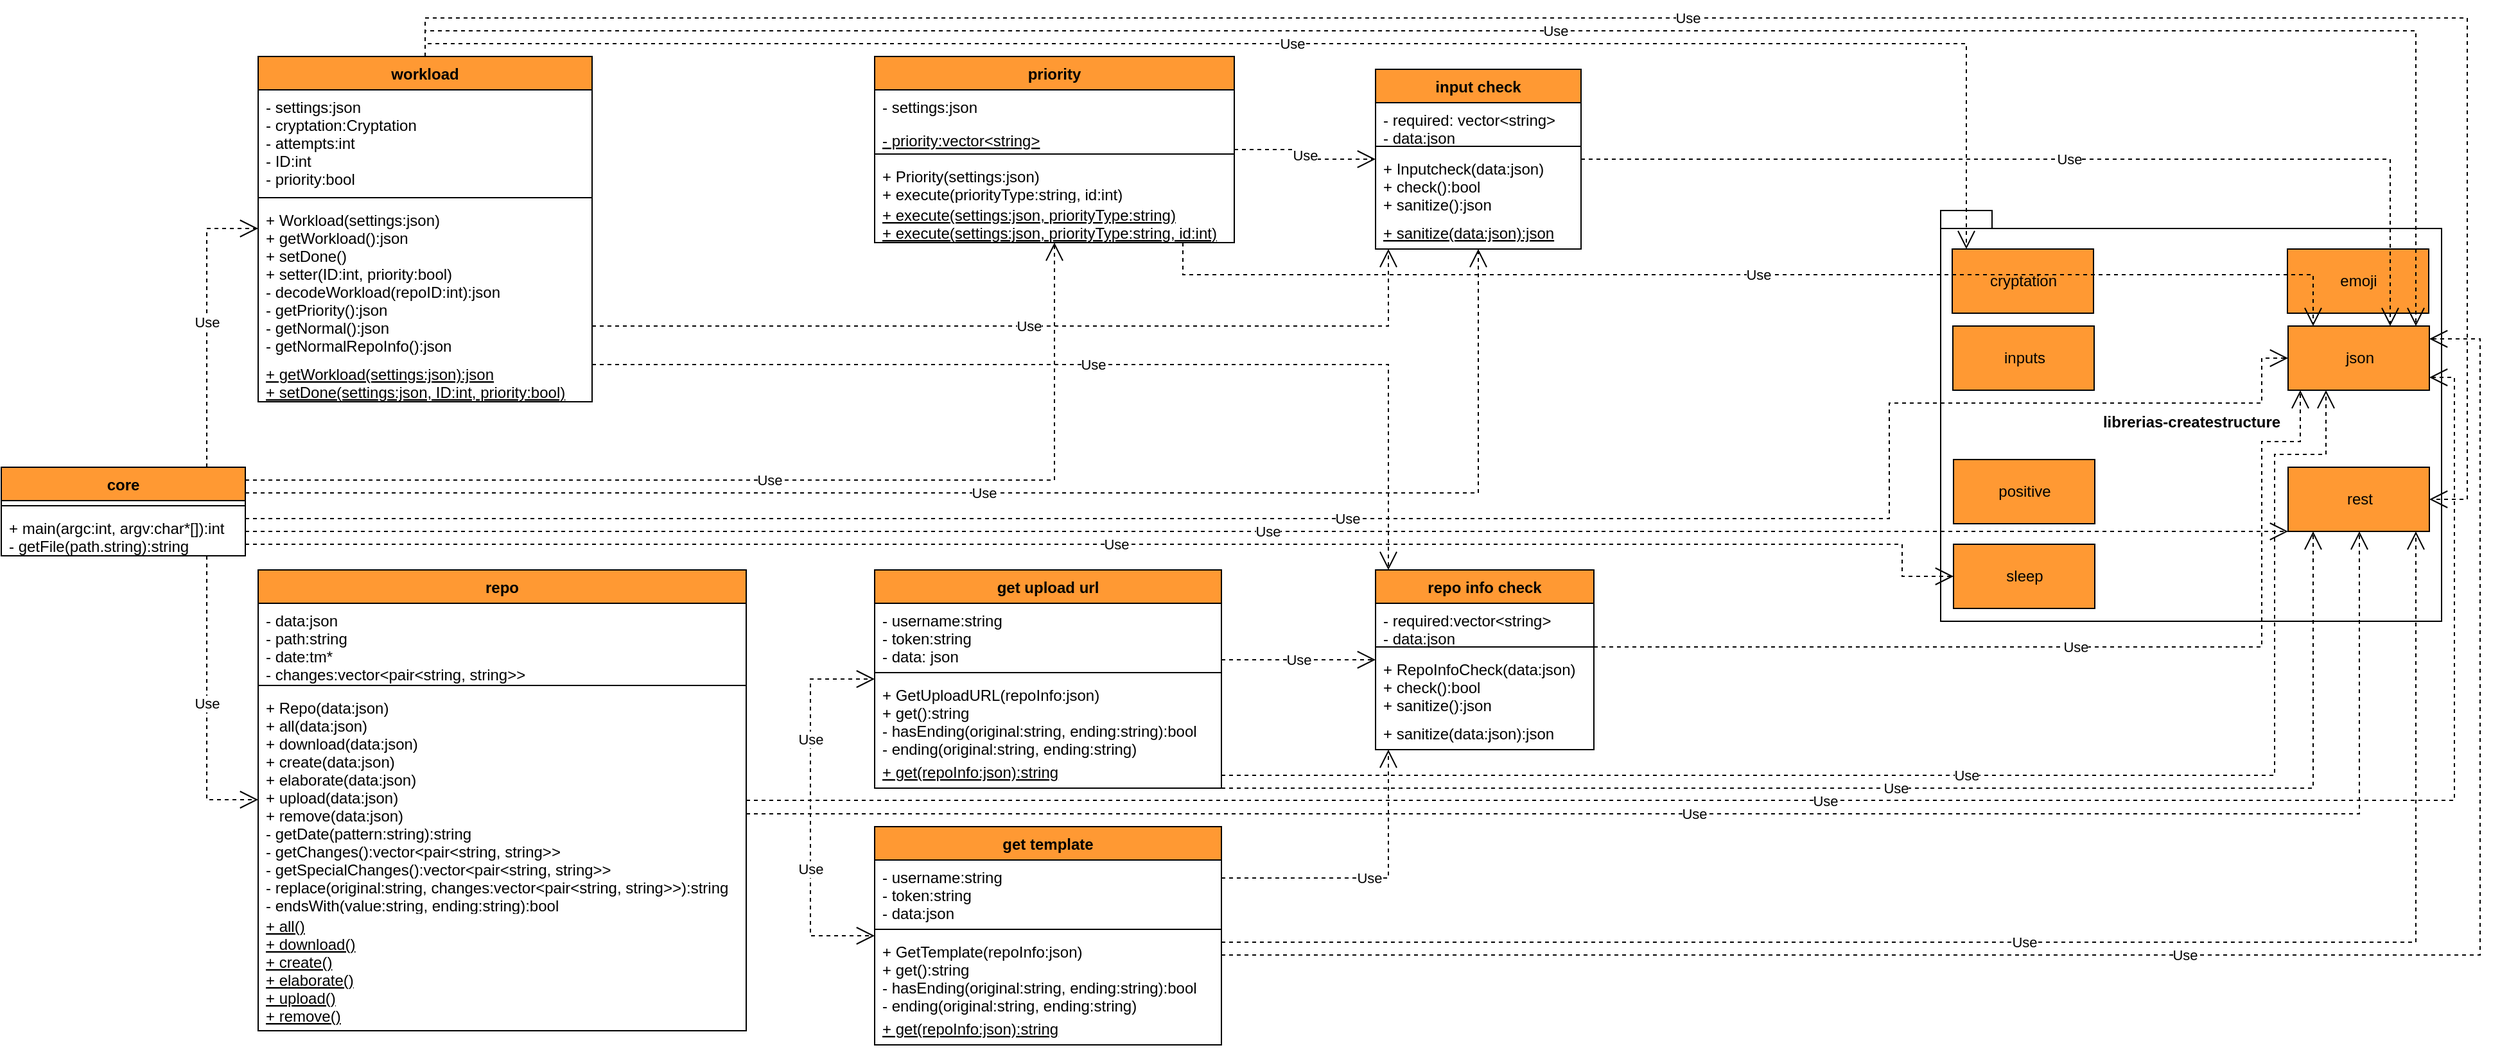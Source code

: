 <mxfile version="16.5.1" type="device"><diagram id="C5RBs43oDa-KdzZeNtuy" name="Class UML"><mxGraphModel dx="1104" dy="501" grid="1" gridSize="10" guides="1" tooltips="1" connect="1" arrows="1" fold="1" page="1" pageScale="1" pageWidth="1169" pageHeight="827" math="0" shadow="0"><root><mxCell id="WIyWlLk6GJQsqaUBKTNV-0"/><mxCell id="WIyWlLk6GJQsqaUBKTNV-1" parent="WIyWlLk6GJQsqaUBKTNV-0"/><mxCell id="9VA0te6hK6sZx_JMmBzg-0" value="core" style="swimlane;fontStyle=1;align=center;verticalAlign=top;childLayout=stackLayout;horizontal=1;startSize=26;horizontalStack=0;resizeParent=1;resizeParentMax=0;resizeLast=0;collapsible=1;marginBottom=0;fillColor=#FF9933;" parent="WIyWlLk6GJQsqaUBKTNV-1" vertex="1"><mxGeometry x="40" y="370" width="190" height="69" as="geometry"/></mxCell><mxCell id="9VA0te6hK6sZx_JMmBzg-2" value="" style="line;strokeWidth=1;fillColor=none;align=left;verticalAlign=middle;spacingTop=-1;spacingLeft=3;spacingRight=3;rotatable=0;labelPosition=right;points=[];portConstraint=eastwest;" parent="9VA0te6hK6sZx_JMmBzg-0" vertex="1"><mxGeometry y="26" width="190" height="8" as="geometry"/></mxCell><mxCell id="9VA0te6hK6sZx_JMmBzg-3" value="+ main(argc:int, argv:char*[]):int&#10;- getFile(path.string):string" style="text;strokeColor=none;fillColor=none;align=left;verticalAlign=top;spacingLeft=4;spacingRight=4;overflow=hidden;rotatable=0;points=[[0,0.5],[1,0.5]];portConstraint=eastwest;" parent="9VA0te6hK6sZx_JMmBzg-0" vertex="1"><mxGeometry y="34" width="190" height="35" as="geometry"/></mxCell><mxCell id="d4pXWKtBztrwFKn3anjT-0" value="get template" style="swimlane;fontStyle=1;align=center;verticalAlign=top;childLayout=stackLayout;horizontal=1;startSize=26;horizontalStack=0;resizeParent=1;resizeParentMax=0;resizeLast=0;collapsible=1;marginBottom=0;fillColor=#FF9933;" vertex="1" parent="WIyWlLk6GJQsqaUBKTNV-1"><mxGeometry x="720" y="650" width="270" height="170" as="geometry"/></mxCell><mxCell id="d4pXWKtBztrwFKn3anjT-1" value="- username:string&#10;- token:string&#10;- data:json" style="text;strokeColor=none;fillColor=none;align=left;verticalAlign=top;spacingLeft=4;spacingRight=4;overflow=hidden;rotatable=0;points=[[0,0.5],[1,0.5]];portConstraint=eastwest;" vertex="1" parent="d4pXWKtBztrwFKn3anjT-0"><mxGeometry y="26" width="270" height="50" as="geometry"/></mxCell><mxCell id="d4pXWKtBztrwFKn3anjT-2" value="" style="line;strokeWidth=1;fillColor=none;align=left;verticalAlign=middle;spacingTop=-1;spacingLeft=3;spacingRight=3;rotatable=0;labelPosition=right;points=[];portConstraint=eastwest;" vertex="1" parent="d4pXWKtBztrwFKn3anjT-0"><mxGeometry y="76" width="270" height="8" as="geometry"/></mxCell><mxCell id="d4pXWKtBztrwFKn3anjT-3" value="+ GetTemplate(repoInfo:json)&#10;+ get():string&#10;- hasEnding(original:string, ending:string):bool&#10;- ending(original:string, ending:string)&#10;" style="text;strokeColor=none;fillColor=none;align=left;verticalAlign=top;spacingLeft=4;spacingRight=4;overflow=hidden;rotatable=0;points=[[0,0.5],[1,0.5]];portConstraint=eastwest;" vertex="1" parent="d4pXWKtBztrwFKn3anjT-0"><mxGeometry y="84" width="270" height="60" as="geometry"/></mxCell><mxCell id="d4pXWKtBztrwFKn3anjT-38" value="+ get(repoInfo:json):string" style="text;strokeColor=none;fillColor=none;align=left;verticalAlign=top;spacingLeft=4;spacingRight=4;overflow=hidden;rotatable=0;points=[[0,0.5],[1,0.5]];portConstraint=eastwest;fontStyle=4" vertex="1" parent="d4pXWKtBztrwFKn3anjT-0"><mxGeometry y="144" width="270" height="26" as="geometry"/></mxCell><mxCell id="d4pXWKtBztrwFKn3anjT-4" value="get upload url" style="swimlane;fontStyle=1;align=center;verticalAlign=top;childLayout=stackLayout;horizontal=1;startSize=26;horizontalStack=0;resizeParent=1;resizeParentMax=0;resizeLast=0;collapsible=1;marginBottom=0;fillColor=#FF9933;" vertex="1" parent="WIyWlLk6GJQsqaUBKTNV-1"><mxGeometry x="720" y="450" width="270" height="170" as="geometry"/></mxCell><mxCell id="d4pXWKtBztrwFKn3anjT-5" value="- username:string&#10;- token:string&#10;- data: json" style="text;strokeColor=none;fillColor=none;align=left;verticalAlign=top;spacingLeft=4;spacingRight=4;overflow=hidden;rotatable=0;points=[[0,0.5],[1,0.5]];portConstraint=eastwest;" vertex="1" parent="d4pXWKtBztrwFKn3anjT-4"><mxGeometry y="26" width="270" height="50" as="geometry"/></mxCell><mxCell id="d4pXWKtBztrwFKn3anjT-6" value="" style="line;strokeWidth=1;fillColor=none;align=left;verticalAlign=middle;spacingTop=-1;spacingLeft=3;spacingRight=3;rotatable=0;labelPosition=right;points=[];portConstraint=eastwest;" vertex="1" parent="d4pXWKtBztrwFKn3anjT-4"><mxGeometry y="76" width="270" height="8" as="geometry"/></mxCell><mxCell id="d4pXWKtBztrwFKn3anjT-76" value="+ GetUploadURL(repoInfo:json)&#10;+ get():string&#10;- hasEnding(original:string, ending:string):bool&#10;- ending(original:string, ending:string)&#10;" style="text;strokeColor=none;fillColor=none;align=left;verticalAlign=top;spacingLeft=4;spacingRight=4;overflow=hidden;rotatable=0;points=[[0,0.5],[1,0.5]];portConstraint=eastwest;" vertex="1" parent="d4pXWKtBztrwFKn3anjT-4"><mxGeometry y="84" width="270" height="60" as="geometry"/></mxCell><mxCell id="d4pXWKtBztrwFKn3anjT-77" value="+ get(repoInfo:json):string" style="text;strokeColor=none;fillColor=none;align=left;verticalAlign=top;spacingLeft=4;spacingRight=4;overflow=hidden;rotatable=0;points=[[0,0.5],[1,0.5]];portConstraint=eastwest;fontStyle=4" vertex="1" parent="d4pXWKtBztrwFKn3anjT-4"><mxGeometry y="144" width="270" height="26" as="geometry"/></mxCell><mxCell id="d4pXWKtBztrwFKn3anjT-8" value="priority" style="swimlane;fontStyle=1;align=center;verticalAlign=top;childLayout=stackLayout;horizontal=1;startSize=26;horizontalStack=0;resizeParent=1;resizeParentMax=0;resizeLast=0;collapsible=1;marginBottom=0;fillColor=#FF9933;" vertex="1" parent="WIyWlLk6GJQsqaUBKTNV-1"><mxGeometry x="720" y="50" width="280" height="145" as="geometry"/></mxCell><mxCell id="d4pXWKtBztrwFKn3anjT-9" value="- settings:json" style="text;strokeColor=none;fillColor=none;align=left;verticalAlign=top;spacingLeft=4;spacingRight=4;overflow=hidden;rotatable=0;points=[[0,0.5],[1,0.5]];portConstraint=eastwest;" vertex="1" parent="d4pXWKtBztrwFKn3anjT-8"><mxGeometry y="26" width="280" height="26" as="geometry"/></mxCell><mxCell id="d4pXWKtBztrwFKn3anjT-79" value="- priority:vector&lt;string&gt;" style="text;strokeColor=none;fillColor=none;align=left;verticalAlign=top;spacingLeft=4;spacingRight=4;overflow=hidden;rotatable=0;points=[[0,0.5],[1,0.5]];portConstraint=eastwest;fontStyle=4" vertex="1" parent="d4pXWKtBztrwFKn3anjT-8"><mxGeometry y="52" width="280" height="20" as="geometry"/></mxCell><mxCell id="d4pXWKtBztrwFKn3anjT-10" value="" style="line;strokeWidth=1;fillColor=none;align=left;verticalAlign=middle;spacingTop=-1;spacingLeft=3;spacingRight=3;rotatable=0;labelPosition=right;points=[];portConstraint=eastwest;" vertex="1" parent="d4pXWKtBztrwFKn3anjT-8"><mxGeometry y="72" width="280" height="8" as="geometry"/></mxCell><mxCell id="d4pXWKtBztrwFKn3anjT-11" value="+ Priority(settings:json)&#10;+ execute(priorityType:string, id:int)" style="text;strokeColor=none;fillColor=none;align=left;verticalAlign=top;spacingLeft=4;spacingRight=4;overflow=hidden;rotatable=0;points=[[0,0.5],[1,0.5]];portConstraint=eastwest;" vertex="1" parent="d4pXWKtBztrwFKn3anjT-8"><mxGeometry y="80" width="280" height="30" as="geometry"/></mxCell><mxCell id="d4pXWKtBztrwFKn3anjT-80" value="+ execute(settings:json, priorityType:string)&#10;+ execute(settings:json, priorityType:string, id:int)" style="text;strokeColor=none;fillColor=none;align=left;verticalAlign=top;spacingLeft=4;spacingRight=4;overflow=hidden;rotatable=0;points=[[0,0.5],[1,0.5]];portConstraint=eastwest;fontStyle=4" vertex="1" parent="d4pXWKtBztrwFKn3anjT-8"><mxGeometry y="110" width="280" height="35" as="geometry"/></mxCell><mxCell id="d4pXWKtBztrwFKn3anjT-12" value="repo" style="swimlane;fontStyle=1;align=center;verticalAlign=top;childLayout=stackLayout;horizontal=1;startSize=26;horizontalStack=0;resizeParent=1;resizeParentMax=0;resizeLast=0;collapsible=1;marginBottom=0;fillColor=#FF9933;" vertex="1" parent="WIyWlLk6GJQsqaUBKTNV-1"><mxGeometry x="240" y="450" width="380" height="359" as="geometry"/></mxCell><mxCell id="d4pXWKtBztrwFKn3anjT-13" value="- data:json&#10;- path:string&#10;- date:tm*&#10;- changes:vector&lt;pair&lt;string, string&gt;&gt;" style="text;strokeColor=none;fillColor=none;align=left;verticalAlign=top;spacingLeft=4;spacingRight=4;overflow=hidden;rotatable=0;points=[[0,0.5],[1,0.5]];portConstraint=eastwest;" vertex="1" parent="d4pXWKtBztrwFKn3anjT-12"><mxGeometry y="26" width="380" height="60" as="geometry"/></mxCell><mxCell id="d4pXWKtBztrwFKn3anjT-14" value="" style="line;strokeWidth=1;fillColor=none;align=left;verticalAlign=middle;spacingTop=-1;spacingLeft=3;spacingRight=3;rotatable=0;labelPosition=right;points=[];portConstraint=eastwest;" vertex="1" parent="d4pXWKtBztrwFKn3anjT-12"><mxGeometry y="86" width="380" height="8" as="geometry"/></mxCell><mxCell id="d4pXWKtBztrwFKn3anjT-15" value="+ Repo(data:json)&#10;+ all(data:json)&#10;+ download(data:json)&#10;+ create(data:json)&#10;+ elaborate(data:json)&#10;+ upload(data:json)&#10;+ remove(data:json)&#10;- getDate(pattern:string):string&#10;- getChanges():vector&lt;pair&lt;string, string&gt;&gt;&#10;- getSpecialChanges():vector&lt;pair&lt;string, string&gt;&gt;&#10;- replace(original:string, changes:vector&lt;pair&lt;string, string&gt;&gt;):string&#10;- endsWith(value:string, ending:string):bool" style="text;strokeColor=none;fillColor=none;align=left;verticalAlign=top;spacingLeft=4;spacingRight=4;overflow=hidden;rotatable=0;points=[[0,0.5],[1,0.5]];portConstraint=eastwest;" vertex="1" parent="d4pXWKtBztrwFKn3anjT-12"><mxGeometry y="94" width="380" height="170" as="geometry"/></mxCell><mxCell id="d4pXWKtBztrwFKn3anjT-82" value="+ all()&#10;+ download()&#10;+ create()&#10;+ elaborate()&#10;+ upload()&#10;+ remove()" style="text;strokeColor=none;fillColor=none;align=left;verticalAlign=top;spacingLeft=4;spacingRight=4;overflow=hidden;rotatable=0;points=[[0,0.5],[1,0.5]];portConstraint=eastwest;fontStyle=4" vertex="1" parent="d4pXWKtBztrwFKn3anjT-12"><mxGeometry y="264" width="380" height="95" as="geometry"/></mxCell><mxCell id="d4pXWKtBztrwFKn3anjT-16" value="repo info check" style="swimlane;fontStyle=1;align=center;verticalAlign=top;childLayout=stackLayout;horizontal=1;startSize=26;horizontalStack=0;resizeParent=1;resizeParentMax=0;resizeLast=0;collapsible=1;marginBottom=0;fillColor=#FF9933;" vertex="1" parent="WIyWlLk6GJQsqaUBKTNV-1"><mxGeometry x="1110" y="450" width="170" height="140" as="geometry"/></mxCell><mxCell id="d4pXWKtBztrwFKn3anjT-17" value="- required:vector&lt;string&gt;&#10;- data:json" style="text;strokeColor=none;fillColor=none;align=left;verticalAlign=top;spacingLeft=4;spacingRight=4;overflow=hidden;rotatable=0;points=[[0,0.5],[1,0.5]];portConstraint=eastwest;" vertex="1" parent="d4pXWKtBztrwFKn3anjT-16"><mxGeometry y="26" width="170" height="30" as="geometry"/></mxCell><mxCell id="d4pXWKtBztrwFKn3anjT-18" value="" style="line;strokeWidth=1;fillColor=none;align=left;verticalAlign=middle;spacingTop=-1;spacingLeft=3;spacingRight=3;rotatable=0;labelPosition=right;points=[];portConstraint=eastwest;" vertex="1" parent="d4pXWKtBztrwFKn3anjT-16"><mxGeometry y="56" width="170" height="8" as="geometry"/></mxCell><mxCell id="d4pXWKtBztrwFKn3anjT-19" value="+ RepoInfoCheck(data:json)&#10;+ check():bool&#10;+ sanitize():json&#10;" style="text;strokeColor=none;fillColor=none;align=left;verticalAlign=top;spacingLeft=4;spacingRight=4;overflow=hidden;rotatable=0;points=[[0,0.5],[1,0.5]];portConstraint=eastwest;" vertex="1" parent="d4pXWKtBztrwFKn3anjT-16"><mxGeometry y="64" width="170" height="50" as="geometry"/></mxCell><mxCell id="d4pXWKtBztrwFKn3anjT-84" value="+ sanitize(data:json):json" style="text;strokeColor=none;fillColor=none;align=left;verticalAlign=top;spacingLeft=4;spacingRight=4;overflow=hidden;rotatable=0;points=[[0,0.5],[1,0.5]];portConstraint=eastwest;" vertex="1" parent="d4pXWKtBztrwFKn3anjT-16"><mxGeometry y="114" width="170" height="26" as="geometry"/></mxCell><mxCell id="d4pXWKtBztrwFKn3anjT-20" value="workload" style="swimlane;fontStyle=1;align=center;verticalAlign=top;childLayout=stackLayout;horizontal=1;startSize=26;horizontalStack=0;resizeParent=1;resizeParentMax=0;resizeLast=0;collapsible=1;marginBottom=0;fillColor=#FF9933;" vertex="1" parent="WIyWlLk6GJQsqaUBKTNV-1"><mxGeometry x="240" y="50" width="260" height="269" as="geometry"/></mxCell><mxCell id="d4pXWKtBztrwFKn3anjT-21" value="- settings:json&#10;- cryptation:Cryptation&#10;- attempts:int&#10;- ID:int&#10;- priority:bool" style="text;strokeColor=none;fillColor=none;align=left;verticalAlign=top;spacingLeft=4;spacingRight=4;overflow=hidden;rotatable=0;points=[[0,0.5],[1,0.5]];portConstraint=eastwest;" vertex="1" parent="d4pXWKtBztrwFKn3anjT-20"><mxGeometry y="26" width="260" height="80" as="geometry"/></mxCell><mxCell id="d4pXWKtBztrwFKn3anjT-22" value="" style="line;strokeWidth=1;fillColor=none;align=left;verticalAlign=middle;spacingTop=-1;spacingLeft=3;spacingRight=3;rotatable=0;labelPosition=right;points=[];portConstraint=eastwest;" vertex="1" parent="d4pXWKtBztrwFKn3anjT-20"><mxGeometry y="106" width="260" height="8" as="geometry"/></mxCell><mxCell id="d4pXWKtBztrwFKn3anjT-23" value="+ Workload(settings:json)&#10;+ getWorkload():json&#10;+ setDone()&#10;+ setter(ID:int, priority:bool)&#10;- decodeWorkload(repoID:int):json&#10;- getPriority():json&#10;- getNormal():json&#10;- getNormalRepoInfo():json&#10;" style="text;strokeColor=none;fillColor=none;align=left;verticalAlign=top;spacingLeft=4;spacingRight=4;overflow=hidden;rotatable=0;points=[[0,0.5],[1,0.5]];portConstraint=eastwest;" vertex="1" parent="d4pXWKtBztrwFKn3anjT-20"><mxGeometry y="114" width="260" height="120" as="geometry"/></mxCell><mxCell id="d4pXWKtBztrwFKn3anjT-86" value="+ getWorkload(settings:json):json&#10;+ setDone(settings:json, ID:int, priority:bool)" style="text;strokeColor=none;fillColor=none;align=left;verticalAlign=top;spacingLeft=4;spacingRight=4;overflow=hidden;rotatable=0;points=[[0,0.5],[1,0.5]];portConstraint=eastwest;fontStyle=4" vertex="1" parent="d4pXWKtBztrwFKn3anjT-20"><mxGeometry y="234" width="260" height="35" as="geometry"/></mxCell><mxCell id="d4pXWKtBztrwFKn3anjT-24" value="input check" style="swimlane;fontStyle=1;align=center;verticalAlign=top;childLayout=stackLayout;horizontal=1;startSize=26;horizontalStack=0;resizeParent=1;resizeParentMax=0;resizeLast=0;collapsible=1;marginBottom=0;fillColor=#FF9933;" vertex="1" parent="WIyWlLk6GJQsqaUBKTNV-1"><mxGeometry x="1110" y="60" width="160" height="140" as="geometry"/></mxCell><mxCell id="d4pXWKtBztrwFKn3anjT-25" value="- required: vector&lt;string&gt;&#10;- data:json" style="text;strokeColor=none;fillColor=none;align=left;verticalAlign=top;spacingLeft=4;spacingRight=4;overflow=hidden;rotatable=0;points=[[0,0.5],[1,0.5]];portConstraint=eastwest;" vertex="1" parent="d4pXWKtBztrwFKn3anjT-24"><mxGeometry y="26" width="160" height="30" as="geometry"/></mxCell><mxCell id="d4pXWKtBztrwFKn3anjT-26" value="" style="line;strokeWidth=1;fillColor=none;align=left;verticalAlign=middle;spacingTop=-1;spacingLeft=3;spacingRight=3;rotatable=0;labelPosition=right;points=[];portConstraint=eastwest;" vertex="1" parent="d4pXWKtBztrwFKn3anjT-24"><mxGeometry y="56" width="160" height="8" as="geometry"/></mxCell><mxCell id="d4pXWKtBztrwFKn3anjT-27" value="+ Inputcheck(data:json)&#10;+ check():bool&#10;+ sanitize():json" style="text;strokeColor=none;fillColor=none;align=left;verticalAlign=top;spacingLeft=4;spacingRight=4;overflow=hidden;rotatable=0;points=[[0,0.5],[1,0.5]];portConstraint=eastwest;" vertex="1" parent="d4pXWKtBztrwFKn3anjT-24"><mxGeometry y="64" width="160" height="50" as="geometry"/></mxCell><mxCell id="d4pXWKtBztrwFKn3anjT-78" value="+ sanitize(data:json):json" style="text;strokeColor=none;fillColor=none;align=left;verticalAlign=top;spacingLeft=4;spacingRight=4;overflow=hidden;rotatable=0;points=[[0,0.5],[1,0.5]];portConstraint=eastwest;fontStyle=4" vertex="1" parent="d4pXWKtBztrwFKn3anjT-24"><mxGeometry y="114" width="160" height="26" as="geometry"/></mxCell><mxCell id="d4pXWKtBztrwFKn3anjT-28" value="librerias-createstructure" style="shape=folder;fontStyle=1;spacingTop=10;tabWidth=40;tabHeight=14;tabPosition=left;html=1;fillColor=#FFFFFF;" vertex="1" parent="WIyWlLk6GJQsqaUBKTNV-1"><mxGeometry x="1550" y="170" width="390" height="320" as="geometry"/></mxCell><mxCell id="d4pXWKtBztrwFKn3anjT-29" value="cryptation" style="html=1;fillColor=#FF9933;" vertex="1" parent="WIyWlLk6GJQsqaUBKTNV-1"><mxGeometry x="1559" y="200" width="110" height="50" as="geometry"/></mxCell><mxCell id="d4pXWKtBztrwFKn3anjT-30" value="emoji" style="html=1;fillColor=#FF9933;" vertex="1" parent="WIyWlLk6GJQsqaUBKTNV-1"><mxGeometry x="1820" y="200" width="110" height="50" as="geometry"/></mxCell><mxCell id="d4pXWKtBztrwFKn3anjT-31" style="edgeStyle=orthogonalEdgeStyle;rounded=0;orthogonalLoop=1;jettySize=auto;html=1;exitX=0.5;exitY=1;exitDx=0;exitDy=0;" edge="1" parent="WIyWlLk6GJQsqaUBKTNV-1" source="d4pXWKtBztrwFKn3anjT-29" target="d4pXWKtBztrwFKn3anjT-29"><mxGeometry relative="1" as="geometry"/></mxCell><mxCell id="d4pXWKtBztrwFKn3anjT-32" value="inputs" style="html=1;fillColor=#FF9933;" vertex="1" parent="WIyWlLk6GJQsqaUBKTNV-1"><mxGeometry x="1559.5" y="260" width="110" height="50" as="geometry"/></mxCell><mxCell id="d4pXWKtBztrwFKn3anjT-33" value="json" style="html=1;fillColor=#FF9933;" vertex="1" parent="WIyWlLk6GJQsqaUBKTNV-1"><mxGeometry x="1820.5" y="260" width="110" height="50" as="geometry"/></mxCell><mxCell id="d4pXWKtBztrwFKn3anjT-34" value="positive" style="html=1;fillColor=#FF9933;" vertex="1" parent="WIyWlLk6GJQsqaUBKTNV-1"><mxGeometry x="1560" y="364" width="110" height="50" as="geometry"/></mxCell><mxCell id="d4pXWKtBztrwFKn3anjT-35" value="rest" style="html=1;fillColor=#FF9933;" vertex="1" parent="WIyWlLk6GJQsqaUBKTNV-1"><mxGeometry x="1820.5" y="370" width="110" height="50" as="geometry"/></mxCell><mxCell id="d4pXWKtBztrwFKn3anjT-36" value="sleep" style="html=1;fillColor=#FF9933;" vertex="1" parent="WIyWlLk6GJQsqaUBKTNV-1"><mxGeometry x="1560" y="430" width="110" height="50" as="geometry"/></mxCell><mxCell id="d4pXWKtBztrwFKn3anjT-39" value="Use" style="endArrow=open;endSize=12;dashed=1;html=1;rounded=0;edgeStyle=orthogonalEdgeStyle;" edge="1" parent="WIyWlLk6GJQsqaUBKTNV-1" source="9VA0te6hK6sZx_JMmBzg-0" target="d4pXWKtBztrwFKn3anjT-24"><mxGeometry width="160" relative="1" as="geometry"><mxPoint x="150" y="280" as="sourcePoint"/><mxPoint x="310" y="280" as="targetPoint"/><Array as="points"><mxPoint x="1190" y="390"/></Array></mxGeometry></mxCell><mxCell id="d4pXWKtBztrwFKn3anjT-40" value="Use" style="endArrow=open;endSize=12;dashed=1;html=1;rounded=0;edgeStyle=orthogonalEdgeStyle;" edge="1" parent="WIyWlLk6GJQsqaUBKTNV-1" source="9VA0te6hK6sZx_JMmBzg-0" target="d4pXWKtBztrwFKn3anjT-20"><mxGeometry width="160" relative="1" as="geometry"><mxPoint x="160" y="290" as="sourcePoint"/><mxPoint x="320" y="290" as="targetPoint"/><Array as="points"><mxPoint x="200" y="184"/></Array></mxGeometry></mxCell><mxCell id="d4pXWKtBztrwFKn3anjT-41" value="Use" style="endArrow=open;endSize=12;dashed=1;html=1;rounded=0;edgeStyle=orthogonalEdgeStyle;" edge="1" parent="WIyWlLk6GJQsqaUBKTNV-1" source="9VA0te6hK6sZx_JMmBzg-0" target="d4pXWKtBztrwFKn3anjT-8"><mxGeometry width="160" relative="1" as="geometry"><mxPoint x="170" y="300" as="sourcePoint"/><mxPoint x="330" y="300" as="targetPoint"/><Array as="points"><mxPoint x="860" y="380"/></Array></mxGeometry></mxCell><mxCell id="d4pXWKtBztrwFKn3anjT-42" value="Use" style="endArrow=open;endSize=12;dashed=1;html=1;rounded=0;edgeStyle=orthogonalEdgeStyle;" edge="1" parent="WIyWlLk6GJQsqaUBKTNV-1" source="9VA0te6hK6sZx_JMmBzg-0" target="d4pXWKtBztrwFKn3anjT-12"><mxGeometry width="160" relative="1" as="geometry"><mxPoint x="180" y="310" as="sourcePoint"/><mxPoint x="340" y="310" as="targetPoint"/><Array as="points"><mxPoint x="200" y="629"/></Array></mxGeometry></mxCell><mxCell id="d4pXWKtBztrwFKn3anjT-43" value="Use" style="endArrow=open;endSize=12;dashed=1;html=1;rounded=0;edgeStyle=orthogonalEdgeStyle;" edge="1" parent="WIyWlLk6GJQsqaUBKTNV-1" source="9VA0te6hK6sZx_JMmBzg-0" target="d4pXWKtBztrwFKn3anjT-33"><mxGeometry width="160" relative="1" as="geometry"><mxPoint x="190" y="320" as="sourcePoint"/><mxPoint x="400" y="771.333" as="targetPoint"/><Array as="points"><mxPoint x="1510" y="410"/><mxPoint x="1510" y="320"/><mxPoint x="1800" y="320"/><mxPoint x="1800" y="285"/></Array></mxGeometry></mxCell><mxCell id="d4pXWKtBztrwFKn3anjT-44" value="Use" style="endArrow=open;endSize=12;dashed=1;html=1;rounded=0;edgeStyle=orthogonalEdgeStyle;" edge="1" parent="WIyWlLk6GJQsqaUBKTNV-1" source="9VA0te6hK6sZx_JMmBzg-0" target="d4pXWKtBztrwFKn3anjT-36"><mxGeometry width="160" relative="1" as="geometry"><mxPoint x="200" y="330" as="sourcePoint"/><mxPoint x="360" y="330" as="targetPoint"/><Array as="points"><mxPoint x="1520" y="430"/><mxPoint x="1520" y="455"/></Array></mxGeometry></mxCell><mxCell id="d4pXWKtBztrwFKn3anjT-45" value="Use" style="endArrow=open;endSize=12;dashed=1;html=1;rounded=0;edgeStyle=orthogonalEdgeStyle;" edge="1" parent="WIyWlLk6GJQsqaUBKTNV-1" source="9VA0te6hK6sZx_JMmBzg-0" target="d4pXWKtBztrwFKn3anjT-35"><mxGeometry width="160" relative="1" as="geometry"><mxPoint x="210" y="340" as="sourcePoint"/><mxPoint x="370" y="340" as="targetPoint"/><Array as="points"><mxPoint x="1800" y="420"/><mxPoint x="1800" y="420"/></Array></mxGeometry></mxCell><mxCell id="d4pXWKtBztrwFKn3anjT-46" value="Use" style="endArrow=open;endSize=12;dashed=1;html=1;rounded=0;edgeStyle=orthogonalEdgeStyle;" edge="1" parent="WIyWlLk6GJQsqaUBKTNV-1" source="d4pXWKtBztrwFKn3anjT-0" target="d4pXWKtBztrwFKn3anjT-35"><mxGeometry width="160" relative="1" as="geometry"><mxPoint x="220" y="350" as="sourcePoint"/><mxPoint x="380" y="350" as="targetPoint"/><Array as="points"><mxPoint x="1920" y="740"/></Array></mxGeometry></mxCell><mxCell id="d4pXWKtBztrwFKn3anjT-47" value="Use" style="endArrow=open;endSize=12;dashed=1;html=1;rounded=0;edgeStyle=orthogonalEdgeStyle;" edge="1" parent="WIyWlLk6GJQsqaUBKTNV-1" source="d4pXWKtBztrwFKn3anjT-0" target="d4pXWKtBztrwFKn3anjT-33"><mxGeometry width="160" relative="1" as="geometry"><mxPoint x="230" y="360" as="sourcePoint"/><mxPoint x="390" y="360" as="targetPoint"/><Array as="points"><mxPoint x="1970" y="750"/><mxPoint x="1970" y="270"/></Array></mxGeometry></mxCell><mxCell id="d4pXWKtBztrwFKn3anjT-48" value="Use" style="endArrow=open;endSize=12;dashed=1;html=1;rounded=0;edgeStyle=orthogonalEdgeStyle;" edge="1" parent="WIyWlLk6GJQsqaUBKTNV-1" source="d4pXWKtBztrwFKn3anjT-0" target="d4pXWKtBztrwFKn3anjT-16"><mxGeometry width="160" relative="1" as="geometry"><mxPoint x="240" y="370" as="sourcePoint"/><mxPoint x="400" y="370" as="targetPoint"/><Array as="points"><mxPoint x="1120" y="690"/></Array></mxGeometry></mxCell><mxCell id="d4pXWKtBztrwFKn3anjT-51" value="Use" style="endArrow=open;endSize=12;dashed=1;html=1;rounded=0;edgeStyle=orthogonalEdgeStyle;" edge="1" parent="WIyWlLk6GJQsqaUBKTNV-1" source="d4pXWKtBztrwFKn3anjT-12" target="d4pXWKtBztrwFKn3anjT-0"><mxGeometry width="160" relative="1" as="geometry"><mxPoint x="140" y="250" as="sourcePoint"/><mxPoint x="300" y="250" as="targetPoint"/></mxGeometry></mxCell><mxCell id="d4pXWKtBztrwFKn3anjT-53" value="Use" style="endArrow=open;endSize=12;dashed=1;html=1;rounded=0;edgeStyle=orthogonalEdgeStyle;" edge="1" parent="WIyWlLk6GJQsqaUBKTNV-1" source="d4pXWKtBztrwFKn3anjT-24" target="d4pXWKtBztrwFKn3anjT-33"><mxGeometry width="160" relative="1" as="geometry"><mxPoint x="120" y="230.0" as="sourcePoint"/><mxPoint x="280" y="230.0" as="targetPoint"/><Array as="points"><mxPoint x="1900" y="130"/></Array></mxGeometry></mxCell><mxCell id="d4pXWKtBztrwFKn3anjT-54" value="Use" style="endArrow=open;endSize=12;dashed=1;html=1;rounded=0;edgeStyle=orthogonalEdgeStyle;" edge="1" parent="WIyWlLk6GJQsqaUBKTNV-1" source="d4pXWKtBztrwFKn3anjT-8" target="d4pXWKtBztrwFKn3anjT-33"><mxGeometry width="160" relative="1" as="geometry"><mxPoint x="130" y="240.0" as="sourcePoint"/><mxPoint x="290" y="240.0" as="targetPoint"/><Array as="points"><mxPoint x="960" y="220"/><mxPoint x="1840" y="220"/></Array></mxGeometry></mxCell><mxCell id="d4pXWKtBztrwFKn3anjT-55" value="Use" style="endArrow=open;endSize=12;dashed=1;html=1;rounded=0;edgeStyle=orthogonalEdgeStyle;" edge="1" parent="WIyWlLk6GJQsqaUBKTNV-1" source="d4pXWKtBztrwFKn3anjT-12" target="d4pXWKtBztrwFKn3anjT-4"><mxGeometry width="160" relative="1" as="geometry"><mxPoint x="150" y="260" as="sourcePoint"/><mxPoint x="310" y="260" as="targetPoint"/></mxGeometry></mxCell><mxCell id="d4pXWKtBztrwFKn3anjT-56" value="Use" style="endArrow=open;endSize=12;dashed=1;html=1;rounded=0;edgeStyle=orthogonalEdgeStyle;" edge="1" parent="WIyWlLk6GJQsqaUBKTNV-1" source="d4pXWKtBztrwFKn3anjT-12" target="d4pXWKtBztrwFKn3anjT-33"><mxGeometry width="160" relative="1" as="geometry"><mxPoint x="160" y="270" as="sourcePoint"/><mxPoint x="320" y="270" as="targetPoint"/><Array as="points"><mxPoint x="1950" y="629"/><mxPoint x="1950" y="300"/></Array></mxGeometry></mxCell><mxCell id="d4pXWKtBztrwFKn3anjT-57" value="Use" style="endArrow=open;endSize=12;dashed=1;html=1;rounded=0;edgeStyle=orthogonalEdgeStyle;" edge="1" parent="WIyWlLk6GJQsqaUBKTNV-1" source="d4pXWKtBztrwFKn3anjT-12" target="d4pXWKtBztrwFKn3anjT-35"><mxGeometry width="160" relative="1" as="geometry"><mxPoint x="170" y="280" as="sourcePoint"/><mxPoint x="330" y="280" as="targetPoint"/><Array as="points"><mxPoint x="1876" y="640"/></Array></mxGeometry></mxCell><mxCell id="d4pXWKtBztrwFKn3anjT-58" value="Use" style="endArrow=open;endSize=12;dashed=1;html=1;rounded=0;edgeStyle=orthogonalEdgeStyle;" edge="1" parent="WIyWlLk6GJQsqaUBKTNV-1" source="d4pXWKtBztrwFKn3anjT-16" target="d4pXWKtBztrwFKn3anjT-33"><mxGeometry width="160" relative="1" as="geometry"><mxPoint x="180" y="290" as="sourcePoint"/><mxPoint x="340" y="290" as="targetPoint"/><Array as="points"><mxPoint x="1800" y="510"/><mxPoint x="1800" y="350"/><mxPoint x="1830" y="350"/></Array></mxGeometry></mxCell><mxCell id="d4pXWKtBztrwFKn3anjT-59" value="Use" style="endArrow=open;endSize=12;dashed=1;html=1;rounded=0;edgeStyle=orthogonalEdgeStyle;" edge="1" parent="WIyWlLk6GJQsqaUBKTNV-1" source="d4pXWKtBztrwFKn3anjT-20" target="d4pXWKtBztrwFKn3anjT-29"><mxGeometry width="160" relative="1" as="geometry"><mxPoint x="190" y="300" as="sourcePoint"/><mxPoint x="350" y="300" as="targetPoint"/><Array as="points"><mxPoint x="370" y="40"/><mxPoint x="1570" y="40"/></Array></mxGeometry></mxCell><mxCell id="d4pXWKtBztrwFKn3anjT-60" value="Use" style="endArrow=open;endSize=12;dashed=1;html=1;rounded=0;edgeStyle=orthogonalEdgeStyle;" edge="1" parent="WIyWlLk6GJQsqaUBKTNV-1" source="d4pXWKtBztrwFKn3anjT-20" target="d4pXWKtBztrwFKn3anjT-35"><mxGeometry width="160" relative="1" as="geometry"><mxPoint x="200" y="310" as="sourcePoint"/><mxPoint x="360" y="310" as="targetPoint"/><Array as="points"><mxPoint x="370" y="20"/><mxPoint x="1960" y="20"/><mxPoint x="1960" y="395"/></Array></mxGeometry></mxCell><mxCell id="d4pXWKtBztrwFKn3anjT-61" value="Use" style="endArrow=open;endSize=12;dashed=1;html=1;rounded=0;edgeStyle=orthogonalEdgeStyle;" edge="1" parent="WIyWlLk6GJQsqaUBKTNV-1" source="d4pXWKtBztrwFKn3anjT-20" target="d4pXWKtBztrwFKn3anjT-33"><mxGeometry width="160" relative="1" as="geometry"><mxPoint x="210" y="320" as="sourcePoint"/><mxPoint x="370" y="320" as="targetPoint"/><Array as="points"><mxPoint x="370" y="30"/><mxPoint x="1920" y="30"/></Array></mxGeometry></mxCell><mxCell id="d4pXWKtBztrwFKn3anjT-62" value="Use" style="endArrow=open;endSize=12;dashed=1;html=1;rounded=0;edgeStyle=orthogonalEdgeStyle;" edge="1" parent="WIyWlLk6GJQsqaUBKTNV-1" source="d4pXWKtBztrwFKn3anjT-20" target="d4pXWKtBztrwFKn3anjT-24"><mxGeometry width="160" relative="1" as="geometry"><mxPoint x="220" y="330" as="sourcePoint"/><mxPoint x="380" y="330" as="targetPoint"/><Array as="points"><mxPoint x="1120" y="260"/></Array></mxGeometry></mxCell><mxCell id="d4pXWKtBztrwFKn3anjT-63" value="Use" style="endArrow=open;endSize=12;dashed=1;html=1;rounded=0;edgeStyle=orthogonalEdgeStyle;" edge="1" parent="WIyWlLk6GJQsqaUBKTNV-1" source="d4pXWKtBztrwFKn3anjT-20" target="d4pXWKtBztrwFKn3anjT-16"><mxGeometry width="160" relative="1" as="geometry"><mxPoint x="230" y="340" as="sourcePoint"/><mxPoint x="390" y="340" as="targetPoint"/><Array as="points"><mxPoint x="1120" y="290"/></Array></mxGeometry></mxCell><mxCell id="d4pXWKtBztrwFKn3anjT-71" value="Use" style="endArrow=open;endSize=12;dashed=1;html=1;rounded=0;edgeStyle=orthogonalEdgeStyle;" edge="1" parent="WIyWlLk6GJQsqaUBKTNV-1" source="d4pXWKtBztrwFKn3anjT-8" target="d4pXWKtBztrwFKn3anjT-24"><mxGeometry width="160" relative="1" as="geometry"><mxPoint x="310" y="420" as="sourcePoint"/><mxPoint x="470" y="420" as="targetPoint"/></mxGeometry></mxCell><mxCell id="d4pXWKtBztrwFKn3anjT-72" value="Use" style="endArrow=open;endSize=12;dashed=1;html=1;rounded=0;edgeStyle=orthogonalEdgeStyle;" edge="1" parent="WIyWlLk6GJQsqaUBKTNV-1" source="d4pXWKtBztrwFKn3anjT-4" target="d4pXWKtBztrwFKn3anjT-16"><mxGeometry width="160" relative="1" as="geometry"><mxPoint x="320" y="430" as="sourcePoint"/><mxPoint x="480" y="430" as="targetPoint"/><Array as="points"><mxPoint x="1010" y="520"/><mxPoint x="1010" y="520"/></Array></mxGeometry></mxCell><mxCell id="d4pXWKtBztrwFKn3anjT-73" value="Use" style="endArrow=open;endSize=12;dashed=1;html=1;rounded=0;edgeStyle=orthogonalEdgeStyle;" edge="1" parent="WIyWlLk6GJQsqaUBKTNV-1" source="d4pXWKtBztrwFKn3anjT-4" target="d4pXWKtBztrwFKn3anjT-33"><mxGeometry width="160" relative="1" as="geometry"><mxPoint x="330" y="440" as="sourcePoint"/><mxPoint x="490" y="440" as="targetPoint"/><Array as="points"><mxPoint x="1810" y="610"/><mxPoint x="1810" y="360"/><mxPoint x="1850" y="360"/></Array></mxGeometry></mxCell><mxCell id="d4pXWKtBztrwFKn3anjT-74" value="Use" style="endArrow=open;endSize=12;dashed=1;html=1;rounded=0;edgeStyle=orthogonalEdgeStyle;" edge="1" parent="WIyWlLk6GJQsqaUBKTNV-1" source="d4pXWKtBztrwFKn3anjT-4" target="d4pXWKtBztrwFKn3anjT-35"><mxGeometry width="160" relative="1" as="geometry"><mxPoint x="340" y="450" as="sourcePoint"/><mxPoint x="500" y="450" as="targetPoint"/><Array as="points"><mxPoint x="1840" y="620"/></Array></mxGeometry></mxCell></root></mxGraphModel></diagram></mxfile>